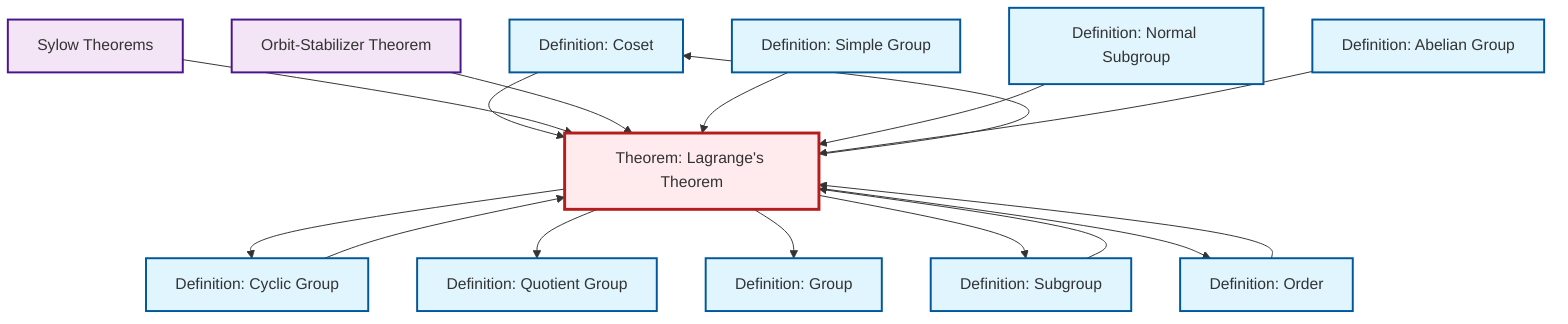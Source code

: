 graph TD
    classDef definition fill:#e1f5fe,stroke:#01579b,stroke-width:2px
    classDef theorem fill:#f3e5f5,stroke:#4a148c,stroke-width:2px
    classDef axiom fill:#fff3e0,stroke:#e65100,stroke-width:2px
    classDef example fill:#e8f5e9,stroke:#1b5e20,stroke-width:2px
    classDef current fill:#ffebee,stroke:#b71c1c,stroke-width:3px
    def-coset["Definition: Coset"]:::definition
    def-cyclic-group["Definition: Cyclic Group"]:::definition
    def-simple-group["Definition: Simple Group"]:::definition
    def-group["Definition: Group"]:::definition
    thm-sylow["Sylow Theorems"]:::theorem
    def-order["Definition: Order"]:::definition
    thm-lagrange["Theorem: Lagrange's Theorem"]:::theorem
    def-quotient-group["Definition: Quotient Group"]:::definition
    def-subgroup["Definition: Subgroup"]:::definition
    thm-orbit-stabilizer["Orbit-Stabilizer Theorem"]:::theorem
    def-normal-subgroup["Definition: Normal Subgroup"]:::definition
    def-abelian-group["Definition: Abelian Group"]:::definition
    def-coset --> thm-lagrange
    thm-lagrange --> def-coset
    thm-sylow --> thm-lagrange
    thm-lagrange --> def-cyclic-group
    thm-orbit-stabilizer --> thm-lagrange
    thm-lagrange --> def-quotient-group
    def-simple-group --> thm-lagrange
    def-normal-subgroup --> thm-lagrange
    thm-lagrange --> def-group
    thm-lagrange --> def-subgroup
    def-order --> thm-lagrange
    def-cyclic-group --> thm-lagrange
    def-abelian-group --> thm-lagrange
    thm-lagrange --> def-order
    def-subgroup --> thm-lagrange
    class thm-lagrange current